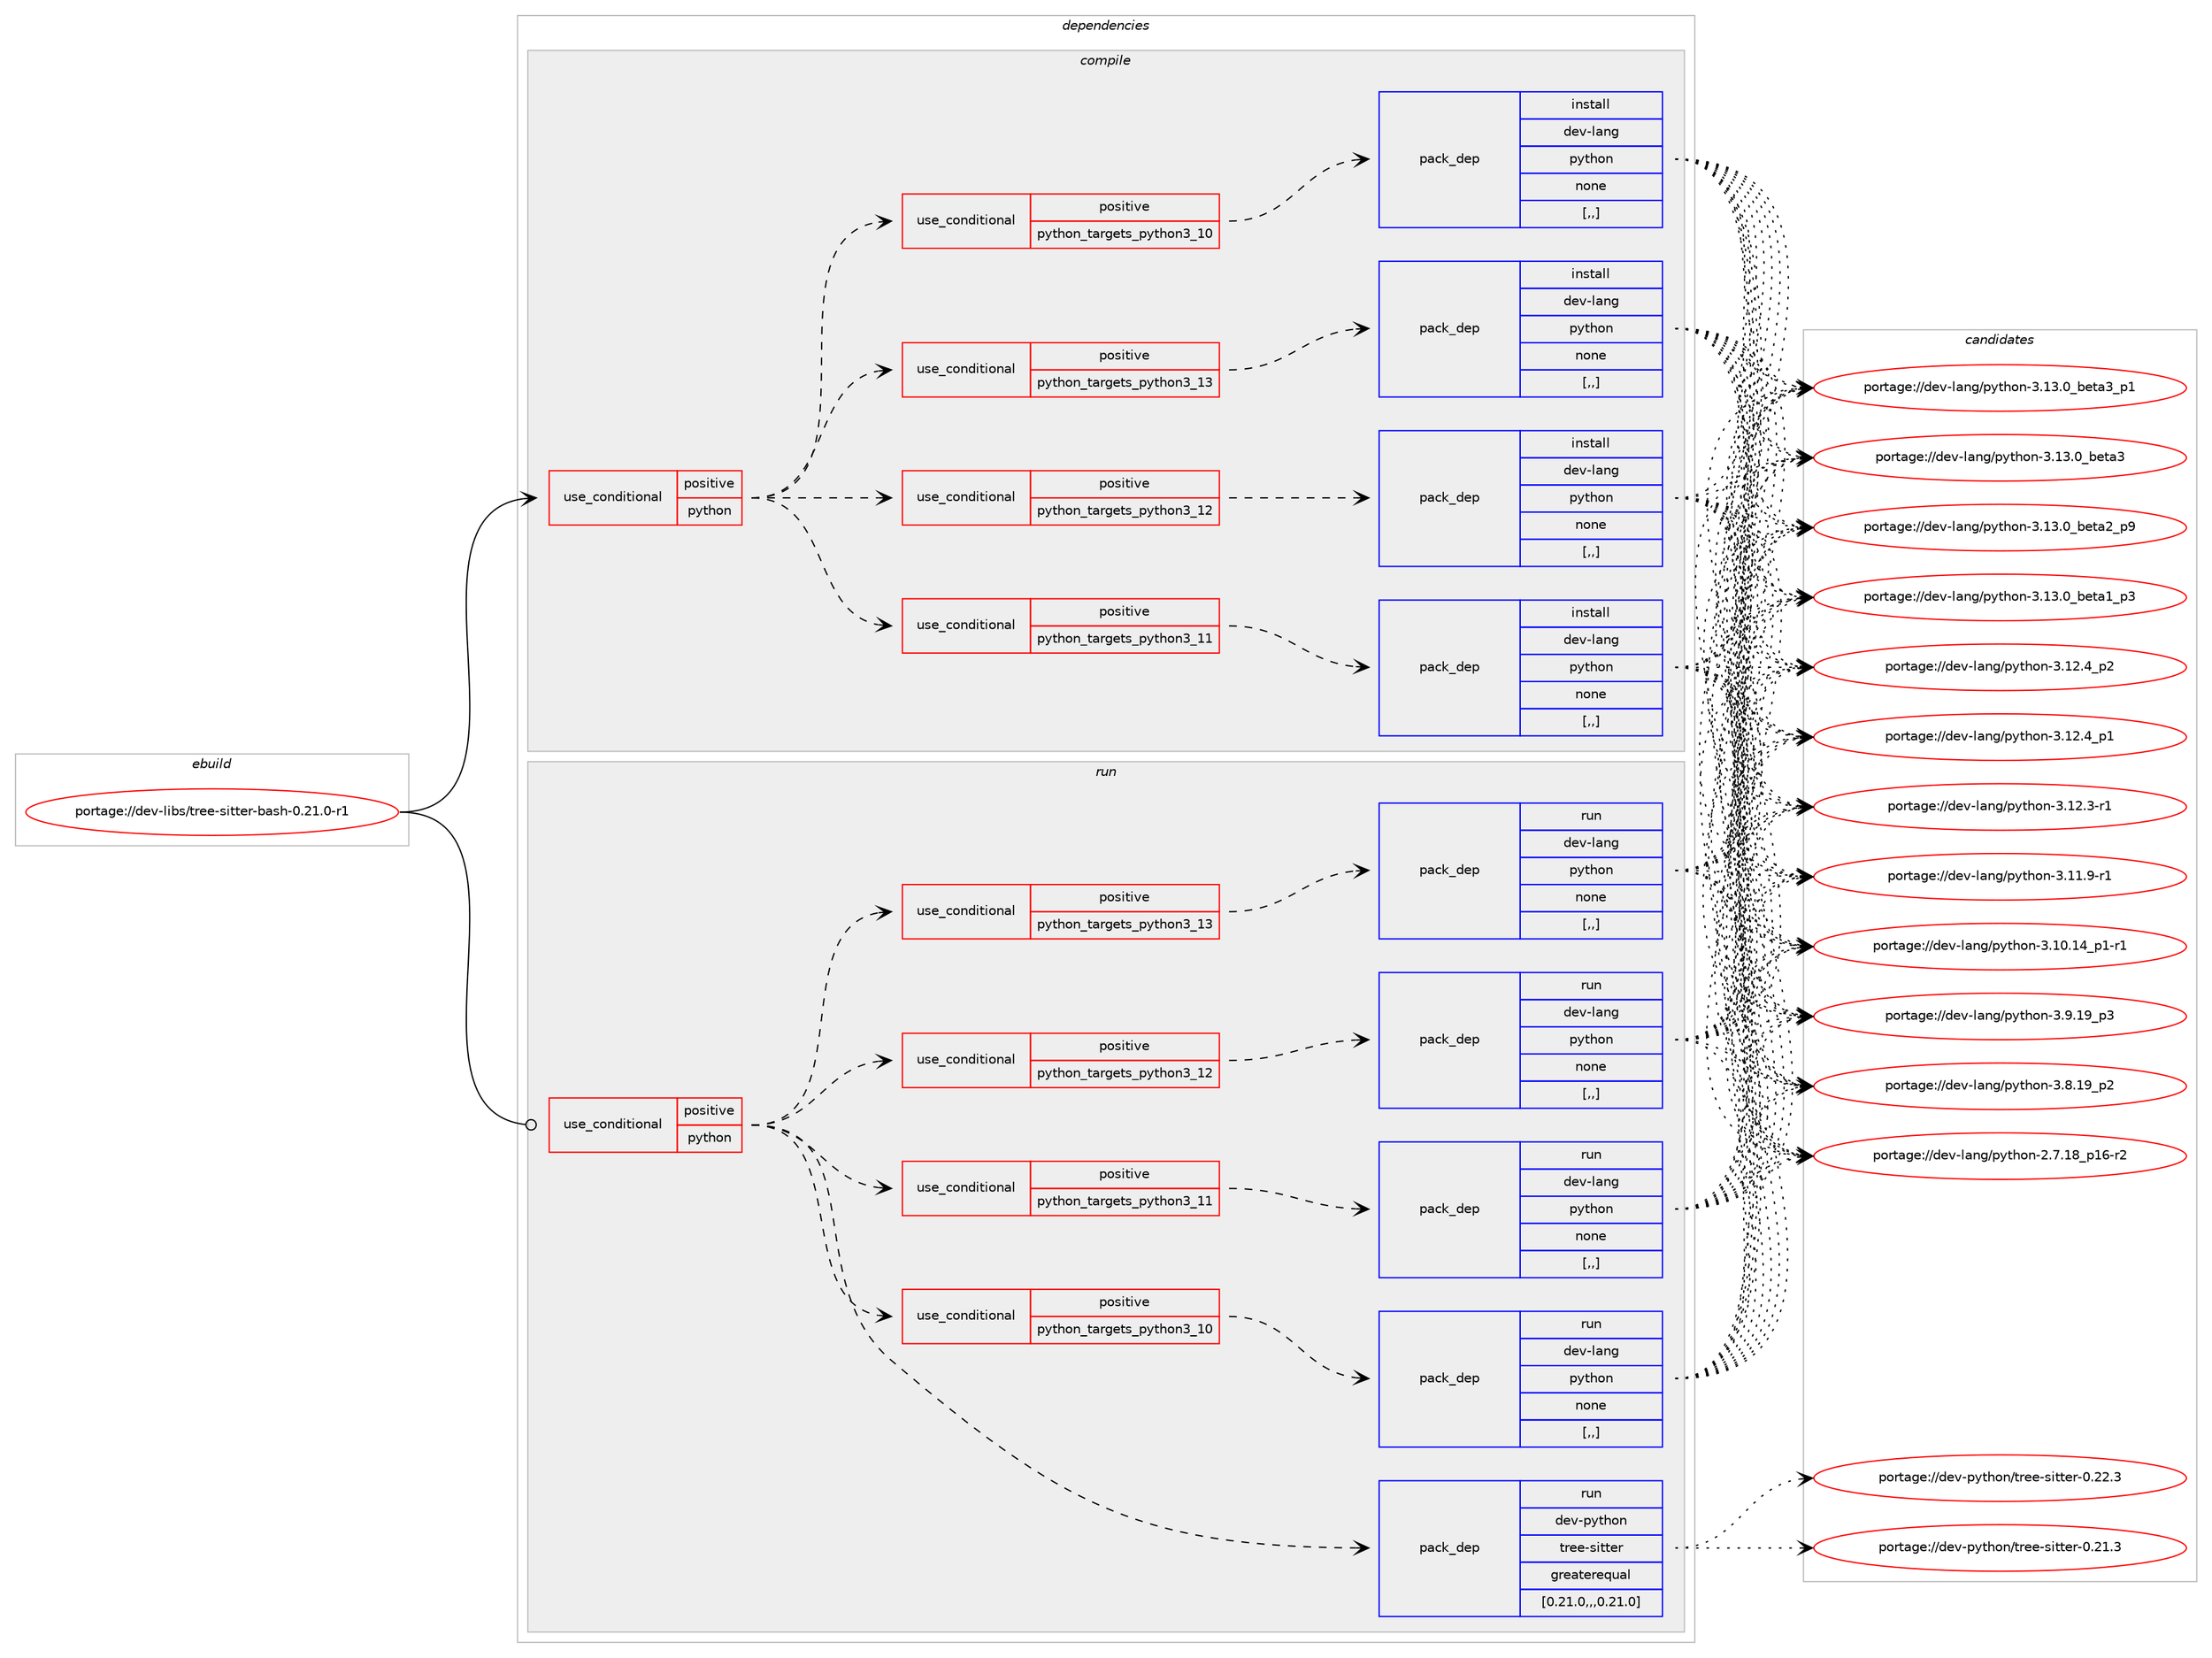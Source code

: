 digraph prolog {

# *************
# Graph options
# *************

newrank=true;
concentrate=true;
compound=true;
graph [rankdir=LR,fontname=Helvetica,fontsize=10,ranksep=1.5];#, ranksep=2.5, nodesep=0.2];
edge  [arrowhead=vee];
node  [fontname=Helvetica,fontsize=10];

# **********
# The ebuild
# **********

subgraph cluster_leftcol {
color=gray;
label=<<i>ebuild</i>>;
id [label="portage://dev-libs/tree-sitter-bash-0.21.0-r1", color=red, width=4, href="../dev-libs/tree-sitter-bash-0.21.0-r1.svg"];
}

# ****************
# The dependencies
# ****************

subgraph cluster_midcol {
color=gray;
label=<<i>dependencies</i>>;
subgraph cluster_compile {
fillcolor="#eeeeee";
style=filled;
label=<<i>compile</i>>;
subgraph cond28336 {
dependency114019 [label=<<TABLE BORDER="0" CELLBORDER="1" CELLSPACING="0" CELLPADDING="4"><TR><TD ROWSPAN="3" CELLPADDING="10">use_conditional</TD></TR><TR><TD>positive</TD></TR><TR><TD>python</TD></TR></TABLE>>, shape=none, color=red];
subgraph cond28337 {
dependency114020 [label=<<TABLE BORDER="0" CELLBORDER="1" CELLSPACING="0" CELLPADDING="4"><TR><TD ROWSPAN="3" CELLPADDING="10">use_conditional</TD></TR><TR><TD>positive</TD></TR><TR><TD>python_targets_python3_10</TD></TR></TABLE>>, shape=none, color=red];
subgraph pack84485 {
dependency114021 [label=<<TABLE BORDER="0" CELLBORDER="1" CELLSPACING="0" CELLPADDING="4" WIDTH="220"><TR><TD ROWSPAN="6" CELLPADDING="30">pack_dep</TD></TR><TR><TD WIDTH="110">install</TD></TR><TR><TD>dev-lang</TD></TR><TR><TD>python</TD></TR><TR><TD>none</TD></TR><TR><TD>[,,]</TD></TR></TABLE>>, shape=none, color=blue];
}
dependency114020:e -> dependency114021:w [weight=20,style="dashed",arrowhead="vee"];
}
dependency114019:e -> dependency114020:w [weight=20,style="dashed",arrowhead="vee"];
subgraph cond28338 {
dependency114022 [label=<<TABLE BORDER="0" CELLBORDER="1" CELLSPACING="0" CELLPADDING="4"><TR><TD ROWSPAN="3" CELLPADDING="10">use_conditional</TD></TR><TR><TD>positive</TD></TR><TR><TD>python_targets_python3_11</TD></TR></TABLE>>, shape=none, color=red];
subgraph pack84486 {
dependency114023 [label=<<TABLE BORDER="0" CELLBORDER="1" CELLSPACING="0" CELLPADDING="4" WIDTH="220"><TR><TD ROWSPAN="6" CELLPADDING="30">pack_dep</TD></TR><TR><TD WIDTH="110">install</TD></TR><TR><TD>dev-lang</TD></TR><TR><TD>python</TD></TR><TR><TD>none</TD></TR><TR><TD>[,,]</TD></TR></TABLE>>, shape=none, color=blue];
}
dependency114022:e -> dependency114023:w [weight=20,style="dashed",arrowhead="vee"];
}
dependency114019:e -> dependency114022:w [weight=20,style="dashed",arrowhead="vee"];
subgraph cond28339 {
dependency114024 [label=<<TABLE BORDER="0" CELLBORDER="1" CELLSPACING="0" CELLPADDING="4"><TR><TD ROWSPAN="3" CELLPADDING="10">use_conditional</TD></TR><TR><TD>positive</TD></TR><TR><TD>python_targets_python3_12</TD></TR></TABLE>>, shape=none, color=red];
subgraph pack84487 {
dependency114025 [label=<<TABLE BORDER="0" CELLBORDER="1" CELLSPACING="0" CELLPADDING="4" WIDTH="220"><TR><TD ROWSPAN="6" CELLPADDING="30">pack_dep</TD></TR><TR><TD WIDTH="110">install</TD></TR><TR><TD>dev-lang</TD></TR><TR><TD>python</TD></TR><TR><TD>none</TD></TR><TR><TD>[,,]</TD></TR></TABLE>>, shape=none, color=blue];
}
dependency114024:e -> dependency114025:w [weight=20,style="dashed",arrowhead="vee"];
}
dependency114019:e -> dependency114024:w [weight=20,style="dashed",arrowhead="vee"];
subgraph cond28340 {
dependency114026 [label=<<TABLE BORDER="0" CELLBORDER="1" CELLSPACING="0" CELLPADDING="4"><TR><TD ROWSPAN="3" CELLPADDING="10">use_conditional</TD></TR><TR><TD>positive</TD></TR><TR><TD>python_targets_python3_13</TD></TR></TABLE>>, shape=none, color=red];
subgraph pack84488 {
dependency114027 [label=<<TABLE BORDER="0" CELLBORDER="1" CELLSPACING="0" CELLPADDING="4" WIDTH="220"><TR><TD ROWSPAN="6" CELLPADDING="30">pack_dep</TD></TR><TR><TD WIDTH="110">install</TD></TR><TR><TD>dev-lang</TD></TR><TR><TD>python</TD></TR><TR><TD>none</TD></TR><TR><TD>[,,]</TD></TR></TABLE>>, shape=none, color=blue];
}
dependency114026:e -> dependency114027:w [weight=20,style="dashed",arrowhead="vee"];
}
dependency114019:e -> dependency114026:w [weight=20,style="dashed",arrowhead="vee"];
}
id:e -> dependency114019:w [weight=20,style="solid",arrowhead="vee"];
}
subgraph cluster_compileandrun {
fillcolor="#eeeeee";
style=filled;
label=<<i>compile and run</i>>;
}
subgraph cluster_run {
fillcolor="#eeeeee";
style=filled;
label=<<i>run</i>>;
subgraph cond28341 {
dependency114028 [label=<<TABLE BORDER="0" CELLBORDER="1" CELLSPACING="0" CELLPADDING="4"><TR><TD ROWSPAN="3" CELLPADDING="10">use_conditional</TD></TR><TR><TD>positive</TD></TR><TR><TD>python</TD></TR></TABLE>>, shape=none, color=red];
subgraph cond28342 {
dependency114029 [label=<<TABLE BORDER="0" CELLBORDER="1" CELLSPACING="0" CELLPADDING="4"><TR><TD ROWSPAN="3" CELLPADDING="10">use_conditional</TD></TR><TR><TD>positive</TD></TR><TR><TD>python_targets_python3_10</TD></TR></TABLE>>, shape=none, color=red];
subgraph pack84489 {
dependency114030 [label=<<TABLE BORDER="0" CELLBORDER="1" CELLSPACING="0" CELLPADDING="4" WIDTH="220"><TR><TD ROWSPAN="6" CELLPADDING="30">pack_dep</TD></TR><TR><TD WIDTH="110">run</TD></TR><TR><TD>dev-lang</TD></TR><TR><TD>python</TD></TR><TR><TD>none</TD></TR><TR><TD>[,,]</TD></TR></TABLE>>, shape=none, color=blue];
}
dependency114029:e -> dependency114030:w [weight=20,style="dashed",arrowhead="vee"];
}
dependency114028:e -> dependency114029:w [weight=20,style="dashed",arrowhead="vee"];
subgraph cond28343 {
dependency114031 [label=<<TABLE BORDER="0" CELLBORDER="1" CELLSPACING="0" CELLPADDING="4"><TR><TD ROWSPAN="3" CELLPADDING="10">use_conditional</TD></TR><TR><TD>positive</TD></TR><TR><TD>python_targets_python3_11</TD></TR></TABLE>>, shape=none, color=red];
subgraph pack84490 {
dependency114032 [label=<<TABLE BORDER="0" CELLBORDER="1" CELLSPACING="0" CELLPADDING="4" WIDTH="220"><TR><TD ROWSPAN="6" CELLPADDING="30">pack_dep</TD></TR><TR><TD WIDTH="110">run</TD></TR><TR><TD>dev-lang</TD></TR><TR><TD>python</TD></TR><TR><TD>none</TD></TR><TR><TD>[,,]</TD></TR></TABLE>>, shape=none, color=blue];
}
dependency114031:e -> dependency114032:w [weight=20,style="dashed",arrowhead="vee"];
}
dependency114028:e -> dependency114031:w [weight=20,style="dashed",arrowhead="vee"];
subgraph cond28344 {
dependency114033 [label=<<TABLE BORDER="0" CELLBORDER="1" CELLSPACING="0" CELLPADDING="4"><TR><TD ROWSPAN="3" CELLPADDING="10">use_conditional</TD></TR><TR><TD>positive</TD></TR><TR><TD>python_targets_python3_12</TD></TR></TABLE>>, shape=none, color=red];
subgraph pack84491 {
dependency114034 [label=<<TABLE BORDER="0" CELLBORDER="1" CELLSPACING="0" CELLPADDING="4" WIDTH="220"><TR><TD ROWSPAN="6" CELLPADDING="30">pack_dep</TD></TR><TR><TD WIDTH="110">run</TD></TR><TR><TD>dev-lang</TD></TR><TR><TD>python</TD></TR><TR><TD>none</TD></TR><TR><TD>[,,]</TD></TR></TABLE>>, shape=none, color=blue];
}
dependency114033:e -> dependency114034:w [weight=20,style="dashed",arrowhead="vee"];
}
dependency114028:e -> dependency114033:w [weight=20,style="dashed",arrowhead="vee"];
subgraph cond28345 {
dependency114035 [label=<<TABLE BORDER="0" CELLBORDER="1" CELLSPACING="0" CELLPADDING="4"><TR><TD ROWSPAN="3" CELLPADDING="10">use_conditional</TD></TR><TR><TD>positive</TD></TR><TR><TD>python_targets_python3_13</TD></TR></TABLE>>, shape=none, color=red];
subgraph pack84492 {
dependency114036 [label=<<TABLE BORDER="0" CELLBORDER="1" CELLSPACING="0" CELLPADDING="4" WIDTH="220"><TR><TD ROWSPAN="6" CELLPADDING="30">pack_dep</TD></TR><TR><TD WIDTH="110">run</TD></TR><TR><TD>dev-lang</TD></TR><TR><TD>python</TD></TR><TR><TD>none</TD></TR><TR><TD>[,,]</TD></TR></TABLE>>, shape=none, color=blue];
}
dependency114035:e -> dependency114036:w [weight=20,style="dashed",arrowhead="vee"];
}
dependency114028:e -> dependency114035:w [weight=20,style="dashed",arrowhead="vee"];
subgraph pack84493 {
dependency114037 [label=<<TABLE BORDER="0" CELLBORDER="1" CELLSPACING="0" CELLPADDING="4" WIDTH="220"><TR><TD ROWSPAN="6" CELLPADDING="30">pack_dep</TD></TR><TR><TD WIDTH="110">run</TD></TR><TR><TD>dev-python</TD></TR><TR><TD>tree-sitter</TD></TR><TR><TD>greaterequal</TD></TR><TR><TD>[0.21.0,,,0.21.0]</TD></TR></TABLE>>, shape=none, color=blue];
}
dependency114028:e -> dependency114037:w [weight=20,style="dashed",arrowhead="vee"];
}
id:e -> dependency114028:w [weight=20,style="solid",arrowhead="odot"];
}
}

# **************
# The candidates
# **************

subgraph cluster_choices {
rank=same;
color=gray;
label=<<i>candidates</i>>;

subgraph choice84485 {
color=black;
nodesep=1;
choice10010111845108971101034711212111610411111045514649514648959810111697519511249 [label="portage://dev-lang/python-3.13.0_beta3_p1", color=red, width=4,href="../dev-lang/python-3.13.0_beta3_p1.svg"];
choice1001011184510897110103471121211161041111104551464951464895981011169751 [label="portage://dev-lang/python-3.13.0_beta3", color=red, width=4,href="../dev-lang/python-3.13.0_beta3.svg"];
choice10010111845108971101034711212111610411111045514649514648959810111697509511257 [label="portage://dev-lang/python-3.13.0_beta2_p9", color=red, width=4,href="../dev-lang/python-3.13.0_beta2_p9.svg"];
choice10010111845108971101034711212111610411111045514649514648959810111697499511251 [label="portage://dev-lang/python-3.13.0_beta1_p3", color=red, width=4,href="../dev-lang/python-3.13.0_beta1_p3.svg"];
choice100101118451089711010347112121116104111110455146495046529511250 [label="portage://dev-lang/python-3.12.4_p2", color=red, width=4,href="../dev-lang/python-3.12.4_p2.svg"];
choice100101118451089711010347112121116104111110455146495046529511249 [label="portage://dev-lang/python-3.12.4_p1", color=red, width=4,href="../dev-lang/python-3.12.4_p1.svg"];
choice100101118451089711010347112121116104111110455146495046514511449 [label="portage://dev-lang/python-3.12.3-r1", color=red, width=4,href="../dev-lang/python-3.12.3-r1.svg"];
choice100101118451089711010347112121116104111110455146494946574511449 [label="portage://dev-lang/python-3.11.9-r1", color=red, width=4,href="../dev-lang/python-3.11.9-r1.svg"];
choice100101118451089711010347112121116104111110455146494846495295112494511449 [label="portage://dev-lang/python-3.10.14_p1-r1", color=red, width=4,href="../dev-lang/python-3.10.14_p1-r1.svg"];
choice100101118451089711010347112121116104111110455146574649579511251 [label="portage://dev-lang/python-3.9.19_p3", color=red, width=4,href="../dev-lang/python-3.9.19_p3.svg"];
choice100101118451089711010347112121116104111110455146564649579511250 [label="portage://dev-lang/python-3.8.19_p2", color=red, width=4,href="../dev-lang/python-3.8.19_p2.svg"];
choice100101118451089711010347112121116104111110455046554649569511249544511450 [label="portage://dev-lang/python-2.7.18_p16-r2", color=red, width=4,href="../dev-lang/python-2.7.18_p16-r2.svg"];
dependency114021:e -> choice10010111845108971101034711212111610411111045514649514648959810111697519511249:w [style=dotted,weight="100"];
dependency114021:e -> choice1001011184510897110103471121211161041111104551464951464895981011169751:w [style=dotted,weight="100"];
dependency114021:e -> choice10010111845108971101034711212111610411111045514649514648959810111697509511257:w [style=dotted,weight="100"];
dependency114021:e -> choice10010111845108971101034711212111610411111045514649514648959810111697499511251:w [style=dotted,weight="100"];
dependency114021:e -> choice100101118451089711010347112121116104111110455146495046529511250:w [style=dotted,weight="100"];
dependency114021:e -> choice100101118451089711010347112121116104111110455146495046529511249:w [style=dotted,weight="100"];
dependency114021:e -> choice100101118451089711010347112121116104111110455146495046514511449:w [style=dotted,weight="100"];
dependency114021:e -> choice100101118451089711010347112121116104111110455146494946574511449:w [style=dotted,weight="100"];
dependency114021:e -> choice100101118451089711010347112121116104111110455146494846495295112494511449:w [style=dotted,weight="100"];
dependency114021:e -> choice100101118451089711010347112121116104111110455146574649579511251:w [style=dotted,weight="100"];
dependency114021:e -> choice100101118451089711010347112121116104111110455146564649579511250:w [style=dotted,weight="100"];
dependency114021:e -> choice100101118451089711010347112121116104111110455046554649569511249544511450:w [style=dotted,weight="100"];
}
subgraph choice84486 {
color=black;
nodesep=1;
choice10010111845108971101034711212111610411111045514649514648959810111697519511249 [label="portage://dev-lang/python-3.13.0_beta3_p1", color=red, width=4,href="../dev-lang/python-3.13.0_beta3_p1.svg"];
choice1001011184510897110103471121211161041111104551464951464895981011169751 [label="portage://dev-lang/python-3.13.0_beta3", color=red, width=4,href="../dev-lang/python-3.13.0_beta3.svg"];
choice10010111845108971101034711212111610411111045514649514648959810111697509511257 [label="portage://dev-lang/python-3.13.0_beta2_p9", color=red, width=4,href="../dev-lang/python-3.13.0_beta2_p9.svg"];
choice10010111845108971101034711212111610411111045514649514648959810111697499511251 [label="portage://dev-lang/python-3.13.0_beta1_p3", color=red, width=4,href="../dev-lang/python-3.13.0_beta1_p3.svg"];
choice100101118451089711010347112121116104111110455146495046529511250 [label="portage://dev-lang/python-3.12.4_p2", color=red, width=4,href="../dev-lang/python-3.12.4_p2.svg"];
choice100101118451089711010347112121116104111110455146495046529511249 [label="portage://dev-lang/python-3.12.4_p1", color=red, width=4,href="../dev-lang/python-3.12.4_p1.svg"];
choice100101118451089711010347112121116104111110455146495046514511449 [label="portage://dev-lang/python-3.12.3-r1", color=red, width=4,href="../dev-lang/python-3.12.3-r1.svg"];
choice100101118451089711010347112121116104111110455146494946574511449 [label="portage://dev-lang/python-3.11.9-r1", color=red, width=4,href="../dev-lang/python-3.11.9-r1.svg"];
choice100101118451089711010347112121116104111110455146494846495295112494511449 [label="portage://dev-lang/python-3.10.14_p1-r1", color=red, width=4,href="../dev-lang/python-3.10.14_p1-r1.svg"];
choice100101118451089711010347112121116104111110455146574649579511251 [label="portage://dev-lang/python-3.9.19_p3", color=red, width=4,href="../dev-lang/python-3.9.19_p3.svg"];
choice100101118451089711010347112121116104111110455146564649579511250 [label="portage://dev-lang/python-3.8.19_p2", color=red, width=4,href="../dev-lang/python-3.8.19_p2.svg"];
choice100101118451089711010347112121116104111110455046554649569511249544511450 [label="portage://dev-lang/python-2.7.18_p16-r2", color=red, width=4,href="../dev-lang/python-2.7.18_p16-r2.svg"];
dependency114023:e -> choice10010111845108971101034711212111610411111045514649514648959810111697519511249:w [style=dotted,weight="100"];
dependency114023:e -> choice1001011184510897110103471121211161041111104551464951464895981011169751:w [style=dotted,weight="100"];
dependency114023:e -> choice10010111845108971101034711212111610411111045514649514648959810111697509511257:w [style=dotted,weight="100"];
dependency114023:e -> choice10010111845108971101034711212111610411111045514649514648959810111697499511251:w [style=dotted,weight="100"];
dependency114023:e -> choice100101118451089711010347112121116104111110455146495046529511250:w [style=dotted,weight="100"];
dependency114023:e -> choice100101118451089711010347112121116104111110455146495046529511249:w [style=dotted,weight="100"];
dependency114023:e -> choice100101118451089711010347112121116104111110455146495046514511449:w [style=dotted,weight="100"];
dependency114023:e -> choice100101118451089711010347112121116104111110455146494946574511449:w [style=dotted,weight="100"];
dependency114023:e -> choice100101118451089711010347112121116104111110455146494846495295112494511449:w [style=dotted,weight="100"];
dependency114023:e -> choice100101118451089711010347112121116104111110455146574649579511251:w [style=dotted,weight="100"];
dependency114023:e -> choice100101118451089711010347112121116104111110455146564649579511250:w [style=dotted,weight="100"];
dependency114023:e -> choice100101118451089711010347112121116104111110455046554649569511249544511450:w [style=dotted,weight="100"];
}
subgraph choice84487 {
color=black;
nodesep=1;
choice10010111845108971101034711212111610411111045514649514648959810111697519511249 [label="portage://dev-lang/python-3.13.0_beta3_p1", color=red, width=4,href="../dev-lang/python-3.13.0_beta3_p1.svg"];
choice1001011184510897110103471121211161041111104551464951464895981011169751 [label="portage://dev-lang/python-3.13.0_beta3", color=red, width=4,href="../dev-lang/python-3.13.0_beta3.svg"];
choice10010111845108971101034711212111610411111045514649514648959810111697509511257 [label="portage://dev-lang/python-3.13.0_beta2_p9", color=red, width=4,href="../dev-lang/python-3.13.0_beta2_p9.svg"];
choice10010111845108971101034711212111610411111045514649514648959810111697499511251 [label="portage://dev-lang/python-3.13.0_beta1_p3", color=red, width=4,href="../dev-lang/python-3.13.0_beta1_p3.svg"];
choice100101118451089711010347112121116104111110455146495046529511250 [label="portage://dev-lang/python-3.12.4_p2", color=red, width=4,href="../dev-lang/python-3.12.4_p2.svg"];
choice100101118451089711010347112121116104111110455146495046529511249 [label="portage://dev-lang/python-3.12.4_p1", color=red, width=4,href="../dev-lang/python-3.12.4_p1.svg"];
choice100101118451089711010347112121116104111110455146495046514511449 [label="portage://dev-lang/python-3.12.3-r1", color=red, width=4,href="../dev-lang/python-3.12.3-r1.svg"];
choice100101118451089711010347112121116104111110455146494946574511449 [label="portage://dev-lang/python-3.11.9-r1", color=red, width=4,href="../dev-lang/python-3.11.9-r1.svg"];
choice100101118451089711010347112121116104111110455146494846495295112494511449 [label="portage://dev-lang/python-3.10.14_p1-r1", color=red, width=4,href="../dev-lang/python-3.10.14_p1-r1.svg"];
choice100101118451089711010347112121116104111110455146574649579511251 [label="portage://dev-lang/python-3.9.19_p3", color=red, width=4,href="../dev-lang/python-3.9.19_p3.svg"];
choice100101118451089711010347112121116104111110455146564649579511250 [label="portage://dev-lang/python-3.8.19_p2", color=red, width=4,href="../dev-lang/python-3.8.19_p2.svg"];
choice100101118451089711010347112121116104111110455046554649569511249544511450 [label="portage://dev-lang/python-2.7.18_p16-r2", color=red, width=4,href="../dev-lang/python-2.7.18_p16-r2.svg"];
dependency114025:e -> choice10010111845108971101034711212111610411111045514649514648959810111697519511249:w [style=dotted,weight="100"];
dependency114025:e -> choice1001011184510897110103471121211161041111104551464951464895981011169751:w [style=dotted,weight="100"];
dependency114025:e -> choice10010111845108971101034711212111610411111045514649514648959810111697509511257:w [style=dotted,weight="100"];
dependency114025:e -> choice10010111845108971101034711212111610411111045514649514648959810111697499511251:w [style=dotted,weight="100"];
dependency114025:e -> choice100101118451089711010347112121116104111110455146495046529511250:w [style=dotted,weight="100"];
dependency114025:e -> choice100101118451089711010347112121116104111110455146495046529511249:w [style=dotted,weight="100"];
dependency114025:e -> choice100101118451089711010347112121116104111110455146495046514511449:w [style=dotted,weight="100"];
dependency114025:e -> choice100101118451089711010347112121116104111110455146494946574511449:w [style=dotted,weight="100"];
dependency114025:e -> choice100101118451089711010347112121116104111110455146494846495295112494511449:w [style=dotted,weight="100"];
dependency114025:e -> choice100101118451089711010347112121116104111110455146574649579511251:w [style=dotted,weight="100"];
dependency114025:e -> choice100101118451089711010347112121116104111110455146564649579511250:w [style=dotted,weight="100"];
dependency114025:e -> choice100101118451089711010347112121116104111110455046554649569511249544511450:w [style=dotted,weight="100"];
}
subgraph choice84488 {
color=black;
nodesep=1;
choice10010111845108971101034711212111610411111045514649514648959810111697519511249 [label="portage://dev-lang/python-3.13.0_beta3_p1", color=red, width=4,href="../dev-lang/python-3.13.0_beta3_p1.svg"];
choice1001011184510897110103471121211161041111104551464951464895981011169751 [label="portage://dev-lang/python-3.13.0_beta3", color=red, width=4,href="../dev-lang/python-3.13.0_beta3.svg"];
choice10010111845108971101034711212111610411111045514649514648959810111697509511257 [label="portage://dev-lang/python-3.13.0_beta2_p9", color=red, width=4,href="../dev-lang/python-3.13.0_beta2_p9.svg"];
choice10010111845108971101034711212111610411111045514649514648959810111697499511251 [label="portage://dev-lang/python-3.13.0_beta1_p3", color=red, width=4,href="../dev-lang/python-3.13.0_beta1_p3.svg"];
choice100101118451089711010347112121116104111110455146495046529511250 [label="portage://dev-lang/python-3.12.4_p2", color=red, width=4,href="../dev-lang/python-3.12.4_p2.svg"];
choice100101118451089711010347112121116104111110455146495046529511249 [label="portage://dev-lang/python-3.12.4_p1", color=red, width=4,href="../dev-lang/python-3.12.4_p1.svg"];
choice100101118451089711010347112121116104111110455146495046514511449 [label="portage://dev-lang/python-3.12.3-r1", color=red, width=4,href="../dev-lang/python-3.12.3-r1.svg"];
choice100101118451089711010347112121116104111110455146494946574511449 [label="portage://dev-lang/python-3.11.9-r1", color=red, width=4,href="../dev-lang/python-3.11.9-r1.svg"];
choice100101118451089711010347112121116104111110455146494846495295112494511449 [label="portage://dev-lang/python-3.10.14_p1-r1", color=red, width=4,href="../dev-lang/python-3.10.14_p1-r1.svg"];
choice100101118451089711010347112121116104111110455146574649579511251 [label="portage://dev-lang/python-3.9.19_p3", color=red, width=4,href="../dev-lang/python-3.9.19_p3.svg"];
choice100101118451089711010347112121116104111110455146564649579511250 [label="portage://dev-lang/python-3.8.19_p2", color=red, width=4,href="../dev-lang/python-3.8.19_p2.svg"];
choice100101118451089711010347112121116104111110455046554649569511249544511450 [label="portage://dev-lang/python-2.7.18_p16-r2", color=red, width=4,href="../dev-lang/python-2.7.18_p16-r2.svg"];
dependency114027:e -> choice10010111845108971101034711212111610411111045514649514648959810111697519511249:w [style=dotted,weight="100"];
dependency114027:e -> choice1001011184510897110103471121211161041111104551464951464895981011169751:w [style=dotted,weight="100"];
dependency114027:e -> choice10010111845108971101034711212111610411111045514649514648959810111697509511257:w [style=dotted,weight="100"];
dependency114027:e -> choice10010111845108971101034711212111610411111045514649514648959810111697499511251:w [style=dotted,weight="100"];
dependency114027:e -> choice100101118451089711010347112121116104111110455146495046529511250:w [style=dotted,weight="100"];
dependency114027:e -> choice100101118451089711010347112121116104111110455146495046529511249:w [style=dotted,weight="100"];
dependency114027:e -> choice100101118451089711010347112121116104111110455146495046514511449:w [style=dotted,weight="100"];
dependency114027:e -> choice100101118451089711010347112121116104111110455146494946574511449:w [style=dotted,weight="100"];
dependency114027:e -> choice100101118451089711010347112121116104111110455146494846495295112494511449:w [style=dotted,weight="100"];
dependency114027:e -> choice100101118451089711010347112121116104111110455146574649579511251:w [style=dotted,weight="100"];
dependency114027:e -> choice100101118451089711010347112121116104111110455146564649579511250:w [style=dotted,weight="100"];
dependency114027:e -> choice100101118451089711010347112121116104111110455046554649569511249544511450:w [style=dotted,weight="100"];
}
subgraph choice84489 {
color=black;
nodesep=1;
choice10010111845108971101034711212111610411111045514649514648959810111697519511249 [label="portage://dev-lang/python-3.13.0_beta3_p1", color=red, width=4,href="../dev-lang/python-3.13.0_beta3_p1.svg"];
choice1001011184510897110103471121211161041111104551464951464895981011169751 [label="portage://dev-lang/python-3.13.0_beta3", color=red, width=4,href="../dev-lang/python-3.13.0_beta3.svg"];
choice10010111845108971101034711212111610411111045514649514648959810111697509511257 [label="portage://dev-lang/python-3.13.0_beta2_p9", color=red, width=4,href="../dev-lang/python-3.13.0_beta2_p9.svg"];
choice10010111845108971101034711212111610411111045514649514648959810111697499511251 [label="portage://dev-lang/python-3.13.0_beta1_p3", color=red, width=4,href="../dev-lang/python-3.13.0_beta1_p3.svg"];
choice100101118451089711010347112121116104111110455146495046529511250 [label="portage://dev-lang/python-3.12.4_p2", color=red, width=4,href="../dev-lang/python-3.12.4_p2.svg"];
choice100101118451089711010347112121116104111110455146495046529511249 [label="portage://dev-lang/python-3.12.4_p1", color=red, width=4,href="../dev-lang/python-3.12.4_p1.svg"];
choice100101118451089711010347112121116104111110455146495046514511449 [label="portage://dev-lang/python-3.12.3-r1", color=red, width=4,href="../dev-lang/python-3.12.3-r1.svg"];
choice100101118451089711010347112121116104111110455146494946574511449 [label="portage://dev-lang/python-3.11.9-r1", color=red, width=4,href="../dev-lang/python-3.11.9-r1.svg"];
choice100101118451089711010347112121116104111110455146494846495295112494511449 [label="portage://dev-lang/python-3.10.14_p1-r1", color=red, width=4,href="../dev-lang/python-3.10.14_p1-r1.svg"];
choice100101118451089711010347112121116104111110455146574649579511251 [label="portage://dev-lang/python-3.9.19_p3", color=red, width=4,href="../dev-lang/python-3.9.19_p3.svg"];
choice100101118451089711010347112121116104111110455146564649579511250 [label="portage://dev-lang/python-3.8.19_p2", color=red, width=4,href="../dev-lang/python-3.8.19_p2.svg"];
choice100101118451089711010347112121116104111110455046554649569511249544511450 [label="portage://dev-lang/python-2.7.18_p16-r2", color=red, width=4,href="../dev-lang/python-2.7.18_p16-r2.svg"];
dependency114030:e -> choice10010111845108971101034711212111610411111045514649514648959810111697519511249:w [style=dotted,weight="100"];
dependency114030:e -> choice1001011184510897110103471121211161041111104551464951464895981011169751:w [style=dotted,weight="100"];
dependency114030:e -> choice10010111845108971101034711212111610411111045514649514648959810111697509511257:w [style=dotted,weight="100"];
dependency114030:e -> choice10010111845108971101034711212111610411111045514649514648959810111697499511251:w [style=dotted,weight="100"];
dependency114030:e -> choice100101118451089711010347112121116104111110455146495046529511250:w [style=dotted,weight="100"];
dependency114030:e -> choice100101118451089711010347112121116104111110455146495046529511249:w [style=dotted,weight="100"];
dependency114030:e -> choice100101118451089711010347112121116104111110455146495046514511449:w [style=dotted,weight="100"];
dependency114030:e -> choice100101118451089711010347112121116104111110455146494946574511449:w [style=dotted,weight="100"];
dependency114030:e -> choice100101118451089711010347112121116104111110455146494846495295112494511449:w [style=dotted,weight="100"];
dependency114030:e -> choice100101118451089711010347112121116104111110455146574649579511251:w [style=dotted,weight="100"];
dependency114030:e -> choice100101118451089711010347112121116104111110455146564649579511250:w [style=dotted,weight="100"];
dependency114030:e -> choice100101118451089711010347112121116104111110455046554649569511249544511450:w [style=dotted,weight="100"];
}
subgraph choice84490 {
color=black;
nodesep=1;
choice10010111845108971101034711212111610411111045514649514648959810111697519511249 [label="portage://dev-lang/python-3.13.0_beta3_p1", color=red, width=4,href="../dev-lang/python-3.13.0_beta3_p1.svg"];
choice1001011184510897110103471121211161041111104551464951464895981011169751 [label="portage://dev-lang/python-3.13.0_beta3", color=red, width=4,href="../dev-lang/python-3.13.0_beta3.svg"];
choice10010111845108971101034711212111610411111045514649514648959810111697509511257 [label="portage://dev-lang/python-3.13.0_beta2_p9", color=red, width=4,href="../dev-lang/python-3.13.0_beta2_p9.svg"];
choice10010111845108971101034711212111610411111045514649514648959810111697499511251 [label="portage://dev-lang/python-3.13.0_beta1_p3", color=red, width=4,href="../dev-lang/python-3.13.0_beta1_p3.svg"];
choice100101118451089711010347112121116104111110455146495046529511250 [label="portage://dev-lang/python-3.12.4_p2", color=red, width=4,href="../dev-lang/python-3.12.4_p2.svg"];
choice100101118451089711010347112121116104111110455146495046529511249 [label="portage://dev-lang/python-3.12.4_p1", color=red, width=4,href="../dev-lang/python-3.12.4_p1.svg"];
choice100101118451089711010347112121116104111110455146495046514511449 [label="portage://dev-lang/python-3.12.3-r1", color=red, width=4,href="../dev-lang/python-3.12.3-r1.svg"];
choice100101118451089711010347112121116104111110455146494946574511449 [label="portage://dev-lang/python-3.11.9-r1", color=red, width=4,href="../dev-lang/python-3.11.9-r1.svg"];
choice100101118451089711010347112121116104111110455146494846495295112494511449 [label="portage://dev-lang/python-3.10.14_p1-r1", color=red, width=4,href="../dev-lang/python-3.10.14_p1-r1.svg"];
choice100101118451089711010347112121116104111110455146574649579511251 [label="portage://dev-lang/python-3.9.19_p3", color=red, width=4,href="../dev-lang/python-3.9.19_p3.svg"];
choice100101118451089711010347112121116104111110455146564649579511250 [label="portage://dev-lang/python-3.8.19_p2", color=red, width=4,href="../dev-lang/python-3.8.19_p2.svg"];
choice100101118451089711010347112121116104111110455046554649569511249544511450 [label="portage://dev-lang/python-2.7.18_p16-r2", color=red, width=4,href="../dev-lang/python-2.7.18_p16-r2.svg"];
dependency114032:e -> choice10010111845108971101034711212111610411111045514649514648959810111697519511249:w [style=dotted,weight="100"];
dependency114032:e -> choice1001011184510897110103471121211161041111104551464951464895981011169751:w [style=dotted,weight="100"];
dependency114032:e -> choice10010111845108971101034711212111610411111045514649514648959810111697509511257:w [style=dotted,weight="100"];
dependency114032:e -> choice10010111845108971101034711212111610411111045514649514648959810111697499511251:w [style=dotted,weight="100"];
dependency114032:e -> choice100101118451089711010347112121116104111110455146495046529511250:w [style=dotted,weight="100"];
dependency114032:e -> choice100101118451089711010347112121116104111110455146495046529511249:w [style=dotted,weight="100"];
dependency114032:e -> choice100101118451089711010347112121116104111110455146495046514511449:w [style=dotted,weight="100"];
dependency114032:e -> choice100101118451089711010347112121116104111110455146494946574511449:w [style=dotted,weight="100"];
dependency114032:e -> choice100101118451089711010347112121116104111110455146494846495295112494511449:w [style=dotted,weight="100"];
dependency114032:e -> choice100101118451089711010347112121116104111110455146574649579511251:w [style=dotted,weight="100"];
dependency114032:e -> choice100101118451089711010347112121116104111110455146564649579511250:w [style=dotted,weight="100"];
dependency114032:e -> choice100101118451089711010347112121116104111110455046554649569511249544511450:w [style=dotted,weight="100"];
}
subgraph choice84491 {
color=black;
nodesep=1;
choice10010111845108971101034711212111610411111045514649514648959810111697519511249 [label="portage://dev-lang/python-3.13.0_beta3_p1", color=red, width=4,href="../dev-lang/python-3.13.0_beta3_p1.svg"];
choice1001011184510897110103471121211161041111104551464951464895981011169751 [label="portage://dev-lang/python-3.13.0_beta3", color=red, width=4,href="../dev-lang/python-3.13.0_beta3.svg"];
choice10010111845108971101034711212111610411111045514649514648959810111697509511257 [label="portage://dev-lang/python-3.13.0_beta2_p9", color=red, width=4,href="../dev-lang/python-3.13.0_beta2_p9.svg"];
choice10010111845108971101034711212111610411111045514649514648959810111697499511251 [label="portage://dev-lang/python-3.13.0_beta1_p3", color=red, width=4,href="../dev-lang/python-3.13.0_beta1_p3.svg"];
choice100101118451089711010347112121116104111110455146495046529511250 [label="portage://dev-lang/python-3.12.4_p2", color=red, width=4,href="../dev-lang/python-3.12.4_p2.svg"];
choice100101118451089711010347112121116104111110455146495046529511249 [label="portage://dev-lang/python-3.12.4_p1", color=red, width=4,href="../dev-lang/python-3.12.4_p1.svg"];
choice100101118451089711010347112121116104111110455146495046514511449 [label="portage://dev-lang/python-3.12.3-r1", color=red, width=4,href="../dev-lang/python-3.12.3-r1.svg"];
choice100101118451089711010347112121116104111110455146494946574511449 [label="portage://dev-lang/python-3.11.9-r1", color=red, width=4,href="../dev-lang/python-3.11.9-r1.svg"];
choice100101118451089711010347112121116104111110455146494846495295112494511449 [label="portage://dev-lang/python-3.10.14_p1-r1", color=red, width=4,href="../dev-lang/python-3.10.14_p1-r1.svg"];
choice100101118451089711010347112121116104111110455146574649579511251 [label="portage://dev-lang/python-3.9.19_p3", color=red, width=4,href="../dev-lang/python-3.9.19_p3.svg"];
choice100101118451089711010347112121116104111110455146564649579511250 [label="portage://dev-lang/python-3.8.19_p2", color=red, width=4,href="../dev-lang/python-3.8.19_p2.svg"];
choice100101118451089711010347112121116104111110455046554649569511249544511450 [label="portage://dev-lang/python-2.7.18_p16-r2", color=red, width=4,href="../dev-lang/python-2.7.18_p16-r2.svg"];
dependency114034:e -> choice10010111845108971101034711212111610411111045514649514648959810111697519511249:w [style=dotted,weight="100"];
dependency114034:e -> choice1001011184510897110103471121211161041111104551464951464895981011169751:w [style=dotted,weight="100"];
dependency114034:e -> choice10010111845108971101034711212111610411111045514649514648959810111697509511257:w [style=dotted,weight="100"];
dependency114034:e -> choice10010111845108971101034711212111610411111045514649514648959810111697499511251:w [style=dotted,weight="100"];
dependency114034:e -> choice100101118451089711010347112121116104111110455146495046529511250:w [style=dotted,weight="100"];
dependency114034:e -> choice100101118451089711010347112121116104111110455146495046529511249:w [style=dotted,weight="100"];
dependency114034:e -> choice100101118451089711010347112121116104111110455146495046514511449:w [style=dotted,weight="100"];
dependency114034:e -> choice100101118451089711010347112121116104111110455146494946574511449:w [style=dotted,weight="100"];
dependency114034:e -> choice100101118451089711010347112121116104111110455146494846495295112494511449:w [style=dotted,weight="100"];
dependency114034:e -> choice100101118451089711010347112121116104111110455146574649579511251:w [style=dotted,weight="100"];
dependency114034:e -> choice100101118451089711010347112121116104111110455146564649579511250:w [style=dotted,weight="100"];
dependency114034:e -> choice100101118451089711010347112121116104111110455046554649569511249544511450:w [style=dotted,weight="100"];
}
subgraph choice84492 {
color=black;
nodesep=1;
choice10010111845108971101034711212111610411111045514649514648959810111697519511249 [label="portage://dev-lang/python-3.13.0_beta3_p1", color=red, width=4,href="../dev-lang/python-3.13.0_beta3_p1.svg"];
choice1001011184510897110103471121211161041111104551464951464895981011169751 [label="portage://dev-lang/python-3.13.0_beta3", color=red, width=4,href="../dev-lang/python-3.13.0_beta3.svg"];
choice10010111845108971101034711212111610411111045514649514648959810111697509511257 [label="portage://dev-lang/python-3.13.0_beta2_p9", color=red, width=4,href="../dev-lang/python-3.13.0_beta2_p9.svg"];
choice10010111845108971101034711212111610411111045514649514648959810111697499511251 [label="portage://dev-lang/python-3.13.0_beta1_p3", color=red, width=4,href="../dev-lang/python-3.13.0_beta1_p3.svg"];
choice100101118451089711010347112121116104111110455146495046529511250 [label="portage://dev-lang/python-3.12.4_p2", color=red, width=4,href="../dev-lang/python-3.12.4_p2.svg"];
choice100101118451089711010347112121116104111110455146495046529511249 [label="portage://dev-lang/python-3.12.4_p1", color=red, width=4,href="../dev-lang/python-3.12.4_p1.svg"];
choice100101118451089711010347112121116104111110455146495046514511449 [label="portage://dev-lang/python-3.12.3-r1", color=red, width=4,href="../dev-lang/python-3.12.3-r1.svg"];
choice100101118451089711010347112121116104111110455146494946574511449 [label="portage://dev-lang/python-3.11.9-r1", color=red, width=4,href="../dev-lang/python-3.11.9-r1.svg"];
choice100101118451089711010347112121116104111110455146494846495295112494511449 [label="portage://dev-lang/python-3.10.14_p1-r1", color=red, width=4,href="../dev-lang/python-3.10.14_p1-r1.svg"];
choice100101118451089711010347112121116104111110455146574649579511251 [label="portage://dev-lang/python-3.9.19_p3", color=red, width=4,href="../dev-lang/python-3.9.19_p3.svg"];
choice100101118451089711010347112121116104111110455146564649579511250 [label="portage://dev-lang/python-3.8.19_p2", color=red, width=4,href="../dev-lang/python-3.8.19_p2.svg"];
choice100101118451089711010347112121116104111110455046554649569511249544511450 [label="portage://dev-lang/python-2.7.18_p16-r2", color=red, width=4,href="../dev-lang/python-2.7.18_p16-r2.svg"];
dependency114036:e -> choice10010111845108971101034711212111610411111045514649514648959810111697519511249:w [style=dotted,weight="100"];
dependency114036:e -> choice1001011184510897110103471121211161041111104551464951464895981011169751:w [style=dotted,weight="100"];
dependency114036:e -> choice10010111845108971101034711212111610411111045514649514648959810111697509511257:w [style=dotted,weight="100"];
dependency114036:e -> choice10010111845108971101034711212111610411111045514649514648959810111697499511251:w [style=dotted,weight="100"];
dependency114036:e -> choice100101118451089711010347112121116104111110455146495046529511250:w [style=dotted,weight="100"];
dependency114036:e -> choice100101118451089711010347112121116104111110455146495046529511249:w [style=dotted,weight="100"];
dependency114036:e -> choice100101118451089711010347112121116104111110455146495046514511449:w [style=dotted,weight="100"];
dependency114036:e -> choice100101118451089711010347112121116104111110455146494946574511449:w [style=dotted,weight="100"];
dependency114036:e -> choice100101118451089711010347112121116104111110455146494846495295112494511449:w [style=dotted,weight="100"];
dependency114036:e -> choice100101118451089711010347112121116104111110455146574649579511251:w [style=dotted,weight="100"];
dependency114036:e -> choice100101118451089711010347112121116104111110455146564649579511250:w [style=dotted,weight="100"];
dependency114036:e -> choice100101118451089711010347112121116104111110455046554649569511249544511450:w [style=dotted,weight="100"];
}
subgraph choice84493 {
color=black;
nodesep=1;
choice10010111845112121116104111110471161141011014511510511611610111445484650504651 [label="portage://dev-python/tree-sitter-0.22.3", color=red, width=4,href="../dev-python/tree-sitter-0.22.3.svg"];
choice10010111845112121116104111110471161141011014511510511611610111445484650494651 [label="portage://dev-python/tree-sitter-0.21.3", color=red, width=4,href="../dev-python/tree-sitter-0.21.3.svg"];
dependency114037:e -> choice10010111845112121116104111110471161141011014511510511611610111445484650504651:w [style=dotted,weight="100"];
dependency114037:e -> choice10010111845112121116104111110471161141011014511510511611610111445484650494651:w [style=dotted,weight="100"];
}
}

}
